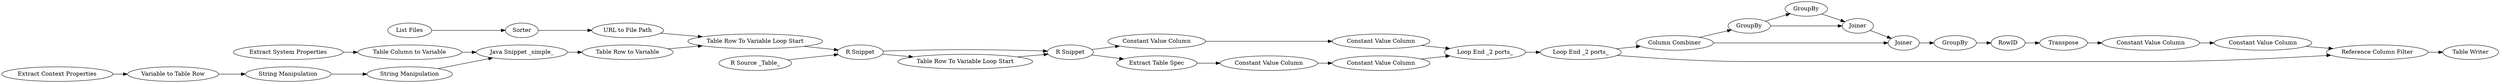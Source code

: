digraph {
	5 -> 36
	54 -> 57
	41 -> 56
	59 -> 60
	52 -> 54
	40 -> 41
	67 -> 65
	63 -> 64
	31 -> 18
	51 -> 52
	46 -> 49
	57 -> 66
	43 -> 6
	50 -> 51
	66 -> 38
	7 -> 10
	49 -> 6
	57 -> 59
	18 -> 40
	68 -> 69
	59 -> 63
	18 -> 41
	4 -> 48
	55 -> 54
	60 -> 61
	56 -> 55
	61 -> 62
	48 -> 47
	41 -> 50
	6 -> 18
	3 -> 4
	60 -> 62
	10 -> 46
	62 -> 63
	47 -> 46
	64 -> 67
	36 -> 43
	65 -> 68
	69 -> 66
	57 [label="Loop End _2 ports_"]
	55 [label="Constant Value Column"]
	7 [label="Extract System Properties"]
	18 [label="R Snippet"]
	3 [label="Extract Context Properties"]
	64 [label=GroupBy]
	49 [label="Table Row to Variable"]
	41 [label="R Snippet"]
	31 [label="R Source _Table_"]
	51 [label="Constant Value Column"]
	56 [label="Constant Value Column"]
	6 [label="Table Row To Variable Loop Start"]
	54 [label="Loop End _2 ports_"]
	10 [label="Table Column to Variable"]
	59 [label="Column Combiner"]
	48 [label="String Manipulation"]
	50 [label="Extract Table Spec"]
	68 [label="Constant Value Column"]
	67 [label=RowID]
	4 [label="Variable to Table Row"]
	47 [label="String Manipulation"]
	63 [label=Joiner]
	61 [label=GroupBy]
	38 [label="Table Writer"]
	60 [label=GroupBy]
	5 [label="List Files"]
	43 [label="URL to File Path"]
	66 [label="Reference Column Filter"]
	62 [label=Joiner]
	65 [label=Transpose]
	36 [label=Sorter]
	69 [label="Constant Value Column"]
	46 [label="Java Snippet _simple_"]
	40 [label="Table Row To Variable Loop Start"]
	52 [label="Constant Value Column"]
	rankdir=LR
}
